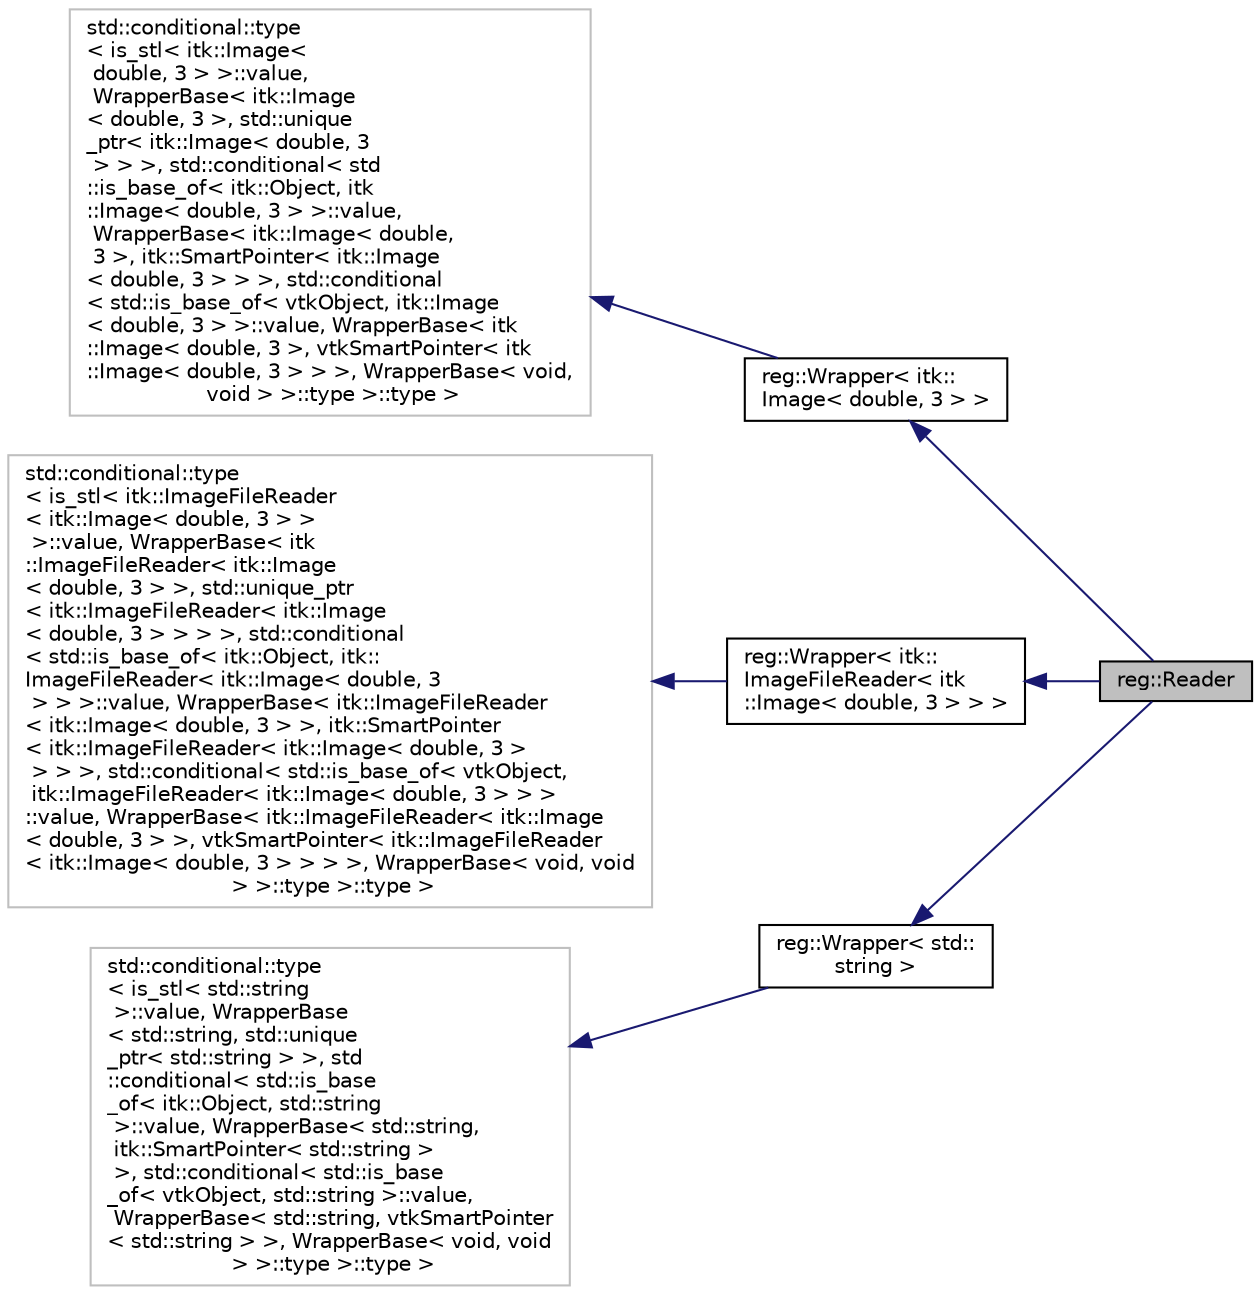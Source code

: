 digraph "reg::Reader"
{
  edge [fontname="Helvetica",fontsize="10",labelfontname="Helvetica",labelfontsize="10"];
  node [fontname="Helvetica",fontsize="10",shape=record];
  rankdir="LR";
  Node7 [label="reg::Reader",height=0.2,width=0.4,color="black", fillcolor="grey75", style="filled", fontcolor="black"];
  Node8 -> Node7 [dir="back",color="midnightblue",fontsize="10",style="solid",fontname="Helvetica"];
  Node8 [label="reg::Wrapper\< itk::\lImage\< double, 3 \> \>",height=0.2,width=0.4,color="black", fillcolor="white", style="filled",URL="$structreg_1_1_wrapper.html"];
  Node9 -> Node8 [dir="back",color="midnightblue",fontsize="10",style="solid",fontname="Helvetica"];
  Node9 [label="std::conditional::type\l\< is_stl\< itk::Image\<\l double, 3 \> \>::value,\l WrapperBase\< itk::Image\l\< double, 3 \>, std::unique\l_ptr\< itk::Image\< double, 3\l \> \> \>, std::conditional\< std\l::is_base_of\< itk::Object, itk\l::Image\< double, 3 \> \>::value,\l WrapperBase\< itk::Image\< double,\l 3 \>, itk::SmartPointer\< itk::Image\l\< double, 3 \> \> \>, std::conditional\l\< std::is_base_of\< vtkObject, itk::Image\l\< double, 3 \> \>::value, WrapperBase\< itk\l::Image\< double, 3 \>, vtkSmartPointer\< itk\l::Image\< double, 3 \> \> \>, WrapperBase\< void,\l void \> \>::type \>::type \>",height=0.2,width=0.4,color="grey75", fillcolor="white", style="filled"];
  Node10 -> Node7 [dir="back",color="midnightblue",fontsize="10",style="solid",fontname="Helvetica"];
  Node10 [label="reg::Wrapper\< itk::\lImageFileReader\< itk\l::Image\< double, 3 \> \> \>",height=0.2,width=0.4,color="black", fillcolor="white", style="filled",URL="$structreg_1_1_wrapper.html"];
  Node11 -> Node10 [dir="back",color="midnightblue",fontsize="10",style="solid",fontname="Helvetica"];
  Node11 [label="std::conditional::type\l\< is_stl\< itk::ImageFileReader\l\< itk::Image\< double, 3 \> \>\l \>::value, WrapperBase\< itk\l::ImageFileReader\< itk::Image\l\< double, 3 \> \>, std::unique_ptr\l\< itk::ImageFileReader\< itk::Image\l\< double, 3 \> \> \> \>, std::conditional\l\< std::is_base_of\< itk::Object, itk::\lImageFileReader\< itk::Image\< double, 3\l \> \> \>::value, WrapperBase\< itk::ImageFileReader\l\< itk::Image\< double, 3 \> \>, itk::SmartPointer\l\< itk::ImageFileReader\< itk::Image\< double, 3 \>\l \> \> \>, std::conditional\< std::is_base_of\< vtkObject,\l itk::ImageFileReader\< itk::Image\< double, 3 \> \> \>\l::value, WrapperBase\< itk::ImageFileReader\< itk::Image\l\< double, 3 \> \>, vtkSmartPointer\< itk::ImageFileReader\l\< itk::Image\< double, 3 \> \> \> \>, WrapperBase\< void, void\l \> \>::type \>::type \>",height=0.2,width=0.4,color="grey75", fillcolor="white", style="filled"];
  Node12 -> Node7 [dir="back",color="midnightblue",fontsize="10",style="solid",fontname="Helvetica"];
  Node12 [label="reg::Wrapper\< std::\lstring \>",height=0.2,width=0.4,color="black", fillcolor="white", style="filled",URL="$structreg_1_1_wrapper.html"];
  Node13 -> Node12 [dir="back",color="midnightblue",fontsize="10",style="solid",fontname="Helvetica"];
  Node13 [label="std::conditional::type\l\< is_stl\< std::string\l \>::value, WrapperBase\l\< std::string, std::unique\l_ptr\< std::string \> \>, std\l::conditional\< std::is_base\l_of\< itk::Object, std::string\l \>::value, WrapperBase\< std::string,\l itk::SmartPointer\< std::string \>\l \>, std::conditional\< std::is_base\l_of\< vtkObject, std::string \>::value,\l WrapperBase\< std::string, vtkSmartPointer\l\< std::string \> \>, WrapperBase\< void, void\l \> \>::type \>::type \>",height=0.2,width=0.4,color="grey75", fillcolor="white", style="filled"];
}
